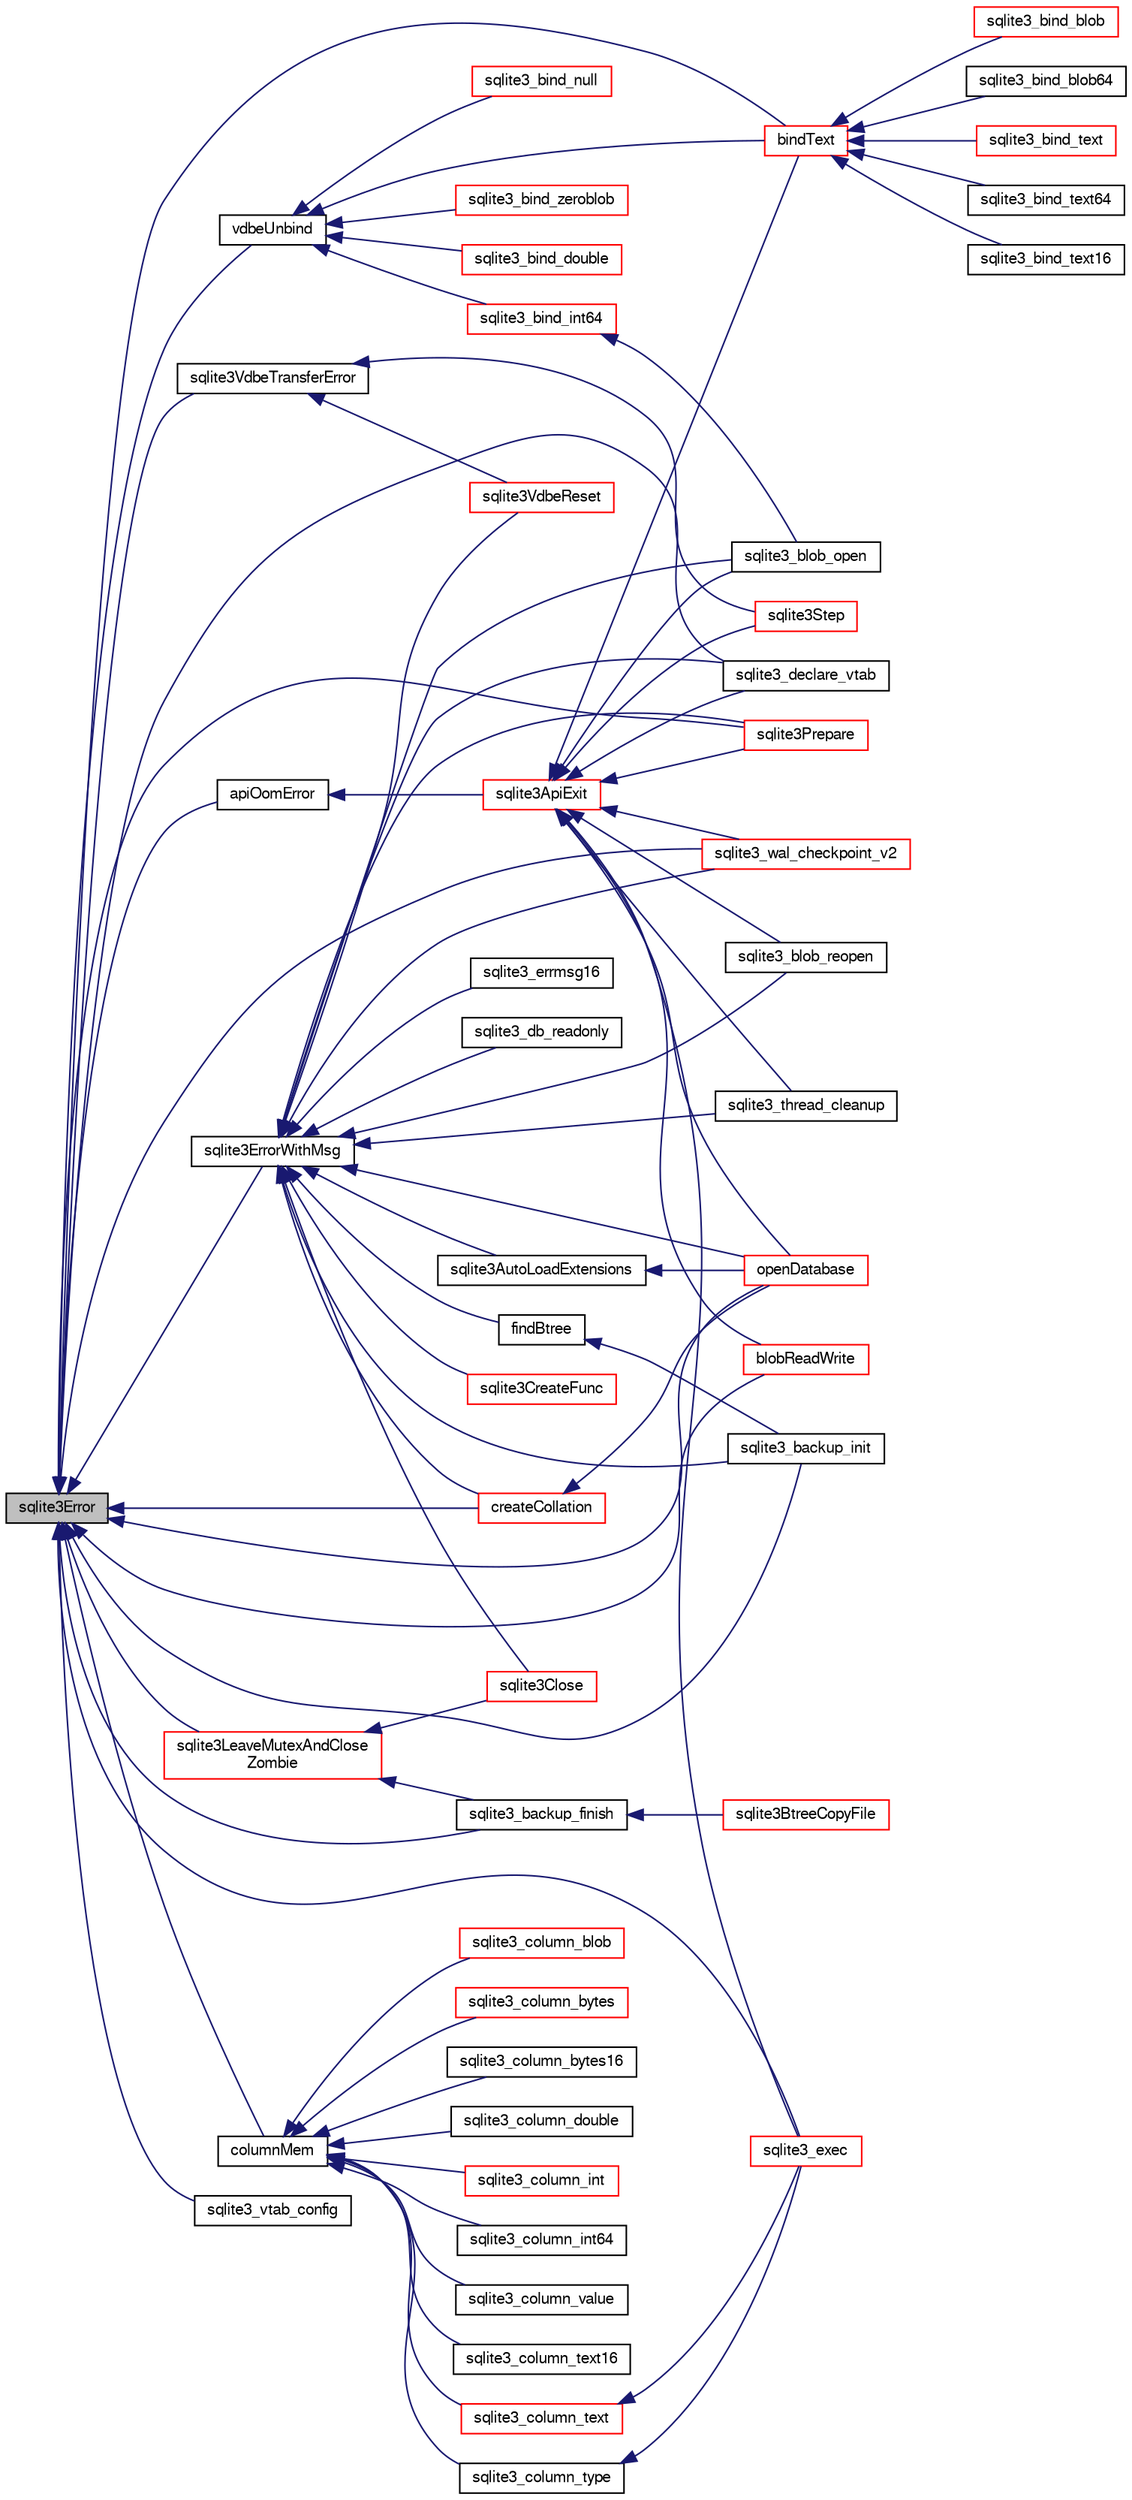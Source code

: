 digraph "sqlite3Error"
{
  edge [fontname="FreeSans",fontsize="10",labelfontname="FreeSans",labelfontsize="10"];
  node [fontname="FreeSans",fontsize="10",shape=record];
  rankdir="LR";
  Node509121 [label="sqlite3Error",height=0.2,width=0.4,color="black", fillcolor="grey75", style="filled", fontcolor="black"];
  Node509121 -> Node509122 [dir="back",color="midnightblue",fontsize="10",style="solid",fontname="FreeSans"];
  Node509122 [label="apiOomError",height=0.2,width=0.4,color="black", fillcolor="white", style="filled",URL="$sqlite3_8c.html#a55c294da0c468873c7f7ea59378b8b9c"];
  Node509122 -> Node509123 [dir="back",color="midnightblue",fontsize="10",style="solid",fontname="FreeSans"];
  Node509123 [label="sqlite3ApiExit",height=0.2,width=0.4,color="red", fillcolor="white", style="filled",URL="$sqlite3_8c.html#ae5a967ec6172298db98b6090bbd1dd9b"];
  Node509123 -> Node509132 [dir="back",color="midnightblue",fontsize="10",style="solid",fontname="FreeSans"];
  Node509132 [label="sqlite3Step",height=0.2,width=0.4,color="red", fillcolor="white", style="filled",URL="$sqlite3_8c.html#a3f2872e873e2758a4beedad1d5113554"];
  Node509123 -> Node509396 [dir="back",color="midnightblue",fontsize="10",style="solid",fontname="FreeSans"];
  Node509396 [label="bindText",height=0.2,width=0.4,color="red", fillcolor="white", style="filled",URL="$sqlite3_8c.html#acdec2c68ea6b14a08bcfea9cfd32b2f2"];
  Node509396 -> Node509397 [dir="back",color="midnightblue",fontsize="10",style="solid",fontname="FreeSans"];
  Node509397 [label="sqlite3_bind_blob",height=0.2,width=0.4,color="red", fillcolor="white", style="filled",URL="$sqlite3_8h.html#a6c41c2b6f82188283a846a98d5367885"];
  Node509396 -> Node509399 [dir="back",color="midnightblue",fontsize="10",style="solid",fontname="FreeSans"];
  Node509399 [label="sqlite3_bind_blob64",height=0.2,width=0.4,color="black", fillcolor="white", style="filled",URL="$sqlite3_8h.html#a21616ad282a9d6ea45ee39746f81287a"];
  Node509396 -> Node509400 [dir="back",color="midnightblue",fontsize="10",style="solid",fontname="FreeSans"];
  Node509400 [label="sqlite3_bind_text",height=0.2,width=0.4,color="red", fillcolor="white", style="filled",URL="$sqlite3_8h.html#a7f416198db2464a6c96a4ef679d19b1f"];
  Node509396 -> Node509401 [dir="back",color="midnightblue",fontsize="10",style="solid",fontname="FreeSans"];
  Node509401 [label="sqlite3_bind_text64",height=0.2,width=0.4,color="black", fillcolor="white", style="filled",URL="$sqlite3_8h.html#a9e493afa3924315ba147f62c4800f415"];
  Node509396 -> Node509402 [dir="back",color="midnightblue",fontsize="10",style="solid",fontname="FreeSans"];
  Node509402 [label="sqlite3_bind_text16",height=0.2,width=0.4,color="black", fillcolor="white", style="filled",URL="$sqlite3_8h.html#a7d78ae53b3dc77824595fa3a1abb5c79"];
  Node509123 -> Node509126 [dir="back",color="midnightblue",fontsize="10",style="solid",fontname="FreeSans"];
  Node509126 [label="sqlite3_blob_open",height=0.2,width=0.4,color="black", fillcolor="white", style="filled",URL="$sqlite3_8h.html#adb8ad839a5bdd62a43785132bc7dd518"];
  Node509123 -> Node509348 [dir="back",color="midnightblue",fontsize="10",style="solid",fontname="FreeSans"];
  Node509348 [label="blobReadWrite",height=0.2,width=0.4,color="red", fillcolor="white", style="filled",URL="$sqlite3_8c.html#a6c1d57e4337ee1b8655215c06dea4046"];
  Node509123 -> Node509127 [dir="back",color="midnightblue",fontsize="10",style="solid",fontname="FreeSans"];
  Node509127 [label="sqlite3_blob_reopen",height=0.2,width=0.4,color="black", fillcolor="white", style="filled",URL="$sqlite3_8h.html#abc77c24fdc0150138490359a94360f7e"];
  Node509123 -> Node509152 [dir="back",color="midnightblue",fontsize="10",style="solid",fontname="FreeSans"];
  Node509152 [label="sqlite3_exec",height=0.2,width=0.4,color="red", fillcolor="white", style="filled",URL="$sqlite3_8h.html#a97487ec8150e0bcc8fa392ab8f0e24db"];
  Node509123 -> Node509315 [dir="back",color="midnightblue",fontsize="10",style="solid",fontname="FreeSans"];
  Node509315 [label="sqlite3Prepare",height=0.2,width=0.4,color="red", fillcolor="white", style="filled",URL="$sqlite3_8c.html#acb25890858d0bf4b12eb7aae569f0c7b"];
  Node509123 -> Node509324 [dir="back",color="midnightblue",fontsize="10",style="solid",fontname="FreeSans"];
  Node509324 [label="sqlite3_declare_vtab",height=0.2,width=0.4,color="black", fillcolor="white", style="filled",URL="$sqlite3_8h.html#a65393c41da76ae1470a7c7f4b4aca600"];
  Node509123 -> Node509669 [dir="back",color="midnightblue",fontsize="10",style="solid",fontname="FreeSans"];
  Node509669 [label="sqlite3_wal_checkpoint_v2",height=0.2,width=0.4,color="red", fillcolor="white", style="filled",URL="$sqlite3_8h.html#a074441ba2d0426a8684cc2d379e74163"];
  Node509123 -> Node509359 [dir="back",color="midnightblue",fontsize="10",style="solid",fontname="FreeSans"];
  Node509359 [label="openDatabase",height=0.2,width=0.4,color="red", fillcolor="white", style="filled",URL="$sqlite3_8c.html#a6a9c3bc3a64234e863413f41db473758"];
  Node509123 -> Node509253 [dir="back",color="midnightblue",fontsize="10",style="solid",fontname="FreeSans"];
  Node509253 [label="sqlite3_thread_cleanup",height=0.2,width=0.4,color="black", fillcolor="white", style="filled",URL="$sqlite3_8h.html#a34980c829db84f02e1a1599063469f06"];
  Node509121 -> Node509660 [dir="back",color="midnightblue",fontsize="10",style="solid",fontname="FreeSans"];
  Node509660 [label="sqlite3ErrorWithMsg",height=0.2,width=0.4,color="black", fillcolor="white", style="filled",URL="$sqlite3_8c.html#a11feb4cd8e77d59df266587cfe1b2641"];
  Node509660 -> Node509331 [dir="back",color="midnightblue",fontsize="10",style="solid",fontname="FreeSans"];
  Node509331 [label="findBtree",height=0.2,width=0.4,color="black", fillcolor="white", style="filled",URL="$sqlite3_8c.html#ab4ee5743b77efd7f8832bf0b9315f973"];
  Node509331 -> Node509332 [dir="back",color="midnightblue",fontsize="10",style="solid",fontname="FreeSans"];
  Node509332 [label="sqlite3_backup_init",height=0.2,width=0.4,color="black", fillcolor="white", style="filled",URL="$sqlite3_8h.html#a9c9aa9e8edeb9910d93148a6621c1097"];
  Node509660 -> Node509332 [dir="back",color="midnightblue",fontsize="10",style="solid",fontname="FreeSans"];
  Node509660 -> Node509346 [dir="back",color="midnightblue",fontsize="10",style="solid",fontname="FreeSans"];
  Node509346 [label="sqlite3VdbeReset",height=0.2,width=0.4,color="red", fillcolor="white", style="filled",URL="$sqlite3_8c.html#a315a913742f7267f90d46d41446353b1"];
  Node509660 -> Node509126 [dir="back",color="midnightblue",fontsize="10",style="solid",fontname="FreeSans"];
  Node509660 -> Node509127 [dir="back",color="midnightblue",fontsize="10",style="solid",fontname="FreeSans"];
  Node509660 -> Node509661 [dir="back",color="midnightblue",fontsize="10",style="solid",fontname="FreeSans"];
  Node509661 [label="sqlite3AutoLoadExtensions",height=0.2,width=0.4,color="black", fillcolor="white", style="filled",URL="$sqlite3_8c.html#acefd619cbbfb843d294ec4862b0b5b43"];
  Node509661 -> Node509359 [dir="back",color="midnightblue",fontsize="10",style="solid",fontname="FreeSans"];
  Node509660 -> Node509315 [dir="back",color="midnightblue",fontsize="10",style="solid",fontname="FreeSans"];
  Node509660 -> Node509324 [dir="back",color="midnightblue",fontsize="10",style="solid",fontname="FreeSans"];
  Node509660 -> Node509355 [dir="back",color="midnightblue",fontsize="10",style="solid",fontname="FreeSans"];
  Node509355 [label="sqlite3Close",height=0.2,width=0.4,color="red", fillcolor="white", style="filled",URL="$sqlite3_8c.html#aa9f2e73837bba8d721dbde0964ffce11"];
  Node509660 -> Node509662 [dir="back",color="midnightblue",fontsize="10",style="solid",fontname="FreeSans"];
  Node509662 [label="sqlite3CreateFunc",height=0.2,width=0.4,color="red", fillcolor="white", style="filled",URL="$sqlite3_8c.html#a686d432574e951a7205c7fe113c93fe2"];
  Node509660 -> Node509669 [dir="back",color="midnightblue",fontsize="10",style="solid",fontname="FreeSans"];
  Node509660 -> Node509671 [dir="back",color="midnightblue",fontsize="10",style="solid",fontname="FreeSans"];
  Node509671 [label="sqlite3_errmsg16",height=0.2,width=0.4,color="black", fillcolor="white", style="filled",URL="$sqlite3_8h.html#afec1ef428d2c340883f6bf18bac5fe6d"];
  Node509660 -> Node509608 [dir="back",color="midnightblue",fontsize="10",style="solid",fontname="FreeSans"];
  Node509608 [label="createCollation",height=0.2,width=0.4,color="red", fillcolor="white", style="filled",URL="$sqlite3_8c.html#a29def4ce28811a857e968b3f238d2dd1"];
  Node509608 -> Node509359 [dir="back",color="midnightblue",fontsize="10",style="solid",fontname="FreeSans"];
  Node509660 -> Node509359 [dir="back",color="midnightblue",fontsize="10",style="solid",fontname="FreeSans"];
  Node509660 -> Node509253 [dir="back",color="midnightblue",fontsize="10",style="solid",fontname="FreeSans"];
  Node509660 -> Node509628 [dir="back",color="midnightblue",fontsize="10",style="solid",fontname="FreeSans"];
  Node509628 [label="sqlite3_db_readonly",height=0.2,width=0.4,color="black", fillcolor="white", style="filled",URL="$sqlite3_8h.html#a96c378e7022e7a8a375e23f7fc662cdd"];
  Node509121 -> Node509332 [dir="back",color="midnightblue",fontsize="10",style="solid",fontname="FreeSans"];
  Node509121 -> Node509354 [dir="back",color="midnightblue",fontsize="10",style="solid",fontname="FreeSans"];
  Node509354 [label="sqlite3_backup_finish",height=0.2,width=0.4,color="black", fillcolor="white", style="filled",URL="$sqlite3_8h.html#a176857dd58d99be53b6d7305533e0048"];
  Node509354 -> Node509340 [dir="back",color="midnightblue",fontsize="10",style="solid",fontname="FreeSans"];
  Node509340 [label="sqlite3BtreeCopyFile",height=0.2,width=0.4,color="red", fillcolor="white", style="filled",URL="$sqlite3_8c.html#a4d9e19a79f0d5c1dfcef0bd137ae83f9"];
  Node509121 -> Node509623 [dir="back",color="midnightblue",fontsize="10",style="solid",fontname="FreeSans"];
  Node509623 [label="sqlite3VdbeTransferError",height=0.2,width=0.4,color="black", fillcolor="white", style="filled",URL="$sqlite3_8c.html#aaf4a567b51602bb6d7bb150e6c72de69"];
  Node509623 -> Node509346 [dir="back",color="midnightblue",fontsize="10",style="solid",fontname="FreeSans"];
  Node509623 -> Node509132 [dir="back",color="midnightblue",fontsize="10",style="solid",fontname="FreeSans"];
  Node509121 -> Node510007 [dir="back",color="midnightblue",fontsize="10",style="solid",fontname="FreeSans"];
  Node510007 [label="columnMem",height=0.2,width=0.4,color="black", fillcolor="white", style="filled",URL="$sqlite3_8c.html#a3cff107b1379611ef486ef2f925eb129"];
  Node510007 -> Node509386 [dir="back",color="midnightblue",fontsize="10",style="solid",fontname="FreeSans"];
  Node509386 [label="sqlite3_column_blob",height=0.2,width=0.4,color="red", fillcolor="white", style="filled",URL="$sqlite3_8h.html#a4e4ed7d779580336885fbee879d4a823"];
  Node510007 -> Node509387 [dir="back",color="midnightblue",fontsize="10",style="solid",fontname="FreeSans"];
  Node509387 [label="sqlite3_column_bytes",height=0.2,width=0.4,color="red", fillcolor="white", style="filled",URL="$sqlite3_8h.html#a001421375b25195e3f80871dcb1be172"];
  Node510007 -> Node509388 [dir="back",color="midnightblue",fontsize="10",style="solid",fontname="FreeSans"];
  Node509388 [label="sqlite3_column_bytes16",height=0.2,width=0.4,color="black", fillcolor="white", style="filled",URL="$sqlite3_8h.html#ac861525fa4d70b48a46eabaa75130439"];
  Node510007 -> Node509389 [dir="back",color="midnightblue",fontsize="10",style="solid",fontname="FreeSans"];
  Node509389 [label="sqlite3_column_double",height=0.2,width=0.4,color="black", fillcolor="white", style="filled",URL="$sqlite3_8h.html#a368632d32e55eaa325cb7272effffaba"];
  Node510007 -> Node509390 [dir="back",color="midnightblue",fontsize="10",style="solid",fontname="FreeSans"];
  Node509390 [label="sqlite3_column_int",height=0.2,width=0.4,color="red", fillcolor="white", style="filled",URL="$sqlite3_8h.html#a6bd16f5b3266f473e37e8e3d4ebb4290"];
  Node510007 -> Node509391 [dir="back",color="midnightblue",fontsize="10",style="solid",fontname="FreeSans"];
  Node509391 [label="sqlite3_column_int64",height=0.2,width=0.4,color="black", fillcolor="white", style="filled",URL="$sqlite3_8h.html#a39f0c222a27bd9c4cb73d07e9e48ffe6"];
  Node510007 -> Node509392 [dir="back",color="midnightblue",fontsize="10",style="solid",fontname="FreeSans"];
  Node509392 [label="sqlite3_column_text",height=0.2,width=0.4,color="red", fillcolor="white", style="filled",URL="$sqlite3_8h.html#a2f04c4c4fcf17f6e866236cce8c0d426"];
  Node509392 -> Node509152 [dir="back",color="midnightblue",fontsize="10",style="solid",fontname="FreeSans"];
  Node510007 -> Node509393 [dir="back",color="midnightblue",fontsize="10",style="solid",fontname="FreeSans"];
  Node509393 [label="sqlite3_column_value",height=0.2,width=0.4,color="black", fillcolor="white", style="filled",URL="$sqlite3_8h.html#aeb00abfab0594466db8edcf96c320fda"];
  Node510007 -> Node509394 [dir="back",color="midnightblue",fontsize="10",style="solid",fontname="FreeSans"];
  Node509394 [label="sqlite3_column_text16",height=0.2,width=0.4,color="black", fillcolor="white", style="filled",URL="$sqlite3_8h.html#acd2186d1b5bf3662be539d0763dd3eb9"];
  Node510007 -> Node509395 [dir="back",color="midnightblue",fontsize="10",style="solid",fontname="FreeSans"];
  Node509395 [label="sqlite3_column_type",height=0.2,width=0.4,color="black", fillcolor="white", style="filled",URL="$sqlite3_8h.html#a384086b220821bc71e9a3f900773a25d"];
  Node509395 -> Node509152 [dir="back",color="midnightblue",fontsize="10",style="solid",fontname="FreeSans"];
  Node509121 -> Node509844 [dir="back",color="midnightblue",fontsize="10",style="solid",fontname="FreeSans"];
  Node509844 [label="vdbeUnbind",height=0.2,width=0.4,color="black", fillcolor="white", style="filled",URL="$sqlite3_8c.html#ae3ca3d8a878660305a0efd0c73c9f064"];
  Node509844 -> Node509396 [dir="back",color="midnightblue",fontsize="10",style="solid",fontname="FreeSans"];
  Node509844 -> Node509845 [dir="back",color="midnightblue",fontsize="10",style="solid",fontname="FreeSans"];
  Node509845 [label="sqlite3_bind_double",height=0.2,width=0.4,color="red", fillcolor="white", style="filled",URL="$sqlite3_8h.html#a8dc6f4de797850398e12e5022cae8915"];
  Node509844 -> Node509846 [dir="back",color="midnightblue",fontsize="10",style="solid",fontname="FreeSans"];
  Node509846 [label="sqlite3_bind_int64",height=0.2,width=0.4,color="red", fillcolor="white", style="filled",URL="$sqlite3_8h.html#af77e2729923f2621852202e1c23788c6"];
  Node509846 -> Node509126 [dir="back",color="midnightblue",fontsize="10",style="solid",fontname="FreeSans"];
  Node509844 -> Node509848 [dir="back",color="midnightblue",fontsize="10",style="solid",fontname="FreeSans"];
  Node509848 [label="sqlite3_bind_null",height=0.2,width=0.4,color="red", fillcolor="white", style="filled",URL="$sqlite3_8h.html#a6649c57d2c7b13ba6b506f6f79da85aa"];
  Node509844 -> Node509849 [dir="back",color="midnightblue",fontsize="10",style="solid",fontname="FreeSans"];
  Node509849 [label="sqlite3_bind_zeroblob",height=0.2,width=0.4,color="red", fillcolor="white", style="filled",URL="$sqlite3_8h.html#afd35a95aa65e816b43cc2dc03abd118b"];
  Node509121 -> Node509396 [dir="back",color="midnightblue",fontsize="10",style="solid",fontname="FreeSans"];
  Node509121 -> Node509348 [dir="back",color="midnightblue",fontsize="10",style="solid",fontname="FreeSans"];
  Node509121 -> Node509152 [dir="back",color="midnightblue",fontsize="10",style="solid",fontname="FreeSans"];
  Node509121 -> Node509315 [dir="back",color="midnightblue",fontsize="10",style="solid",fontname="FreeSans"];
  Node509121 -> Node509324 [dir="back",color="midnightblue",fontsize="10",style="solid",fontname="FreeSans"];
  Node509121 -> Node510008 [dir="back",color="midnightblue",fontsize="10",style="solid",fontname="FreeSans"];
  Node510008 [label="sqlite3_vtab_config",height=0.2,width=0.4,color="black", fillcolor="white", style="filled",URL="$sqlite3_8h.html#a71656c4784d82b9978ca9afb0237fedd"];
  Node509121 -> Node509353 [dir="back",color="midnightblue",fontsize="10",style="solid",fontname="FreeSans"];
  Node509353 [label="sqlite3LeaveMutexAndClose\lZombie",height=0.2,width=0.4,color="red", fillcolor="white", style="filled",URL="$sqlite3_8c.html#afe3a37c29dcb0fe9fc15fe07a3976f59"];
  Node509353 -> Node509354 [dir="back",color="midnightblue",fontsize="10",style="solid",fontname="FreeSans"];
  Node509353 -> Node509355 [dir="back",color="midnightblue",fontsize="10",style="solid",fontname="FreeSans"];
  Node509121 -> Node509669 [dir="back",color="midnightblue",fontsize="10",style="solid",fontname="FreeSans"];
  Node509121 -> Node509608 [dir="back",color="midnightblue",fontsize="10",style="solid",fontname="FreeSans"];
  Node509121 -> Node509359 [dir="back",color="midnightblue",fontsize="10",style="solid",fontname="FreeSans"];
}
